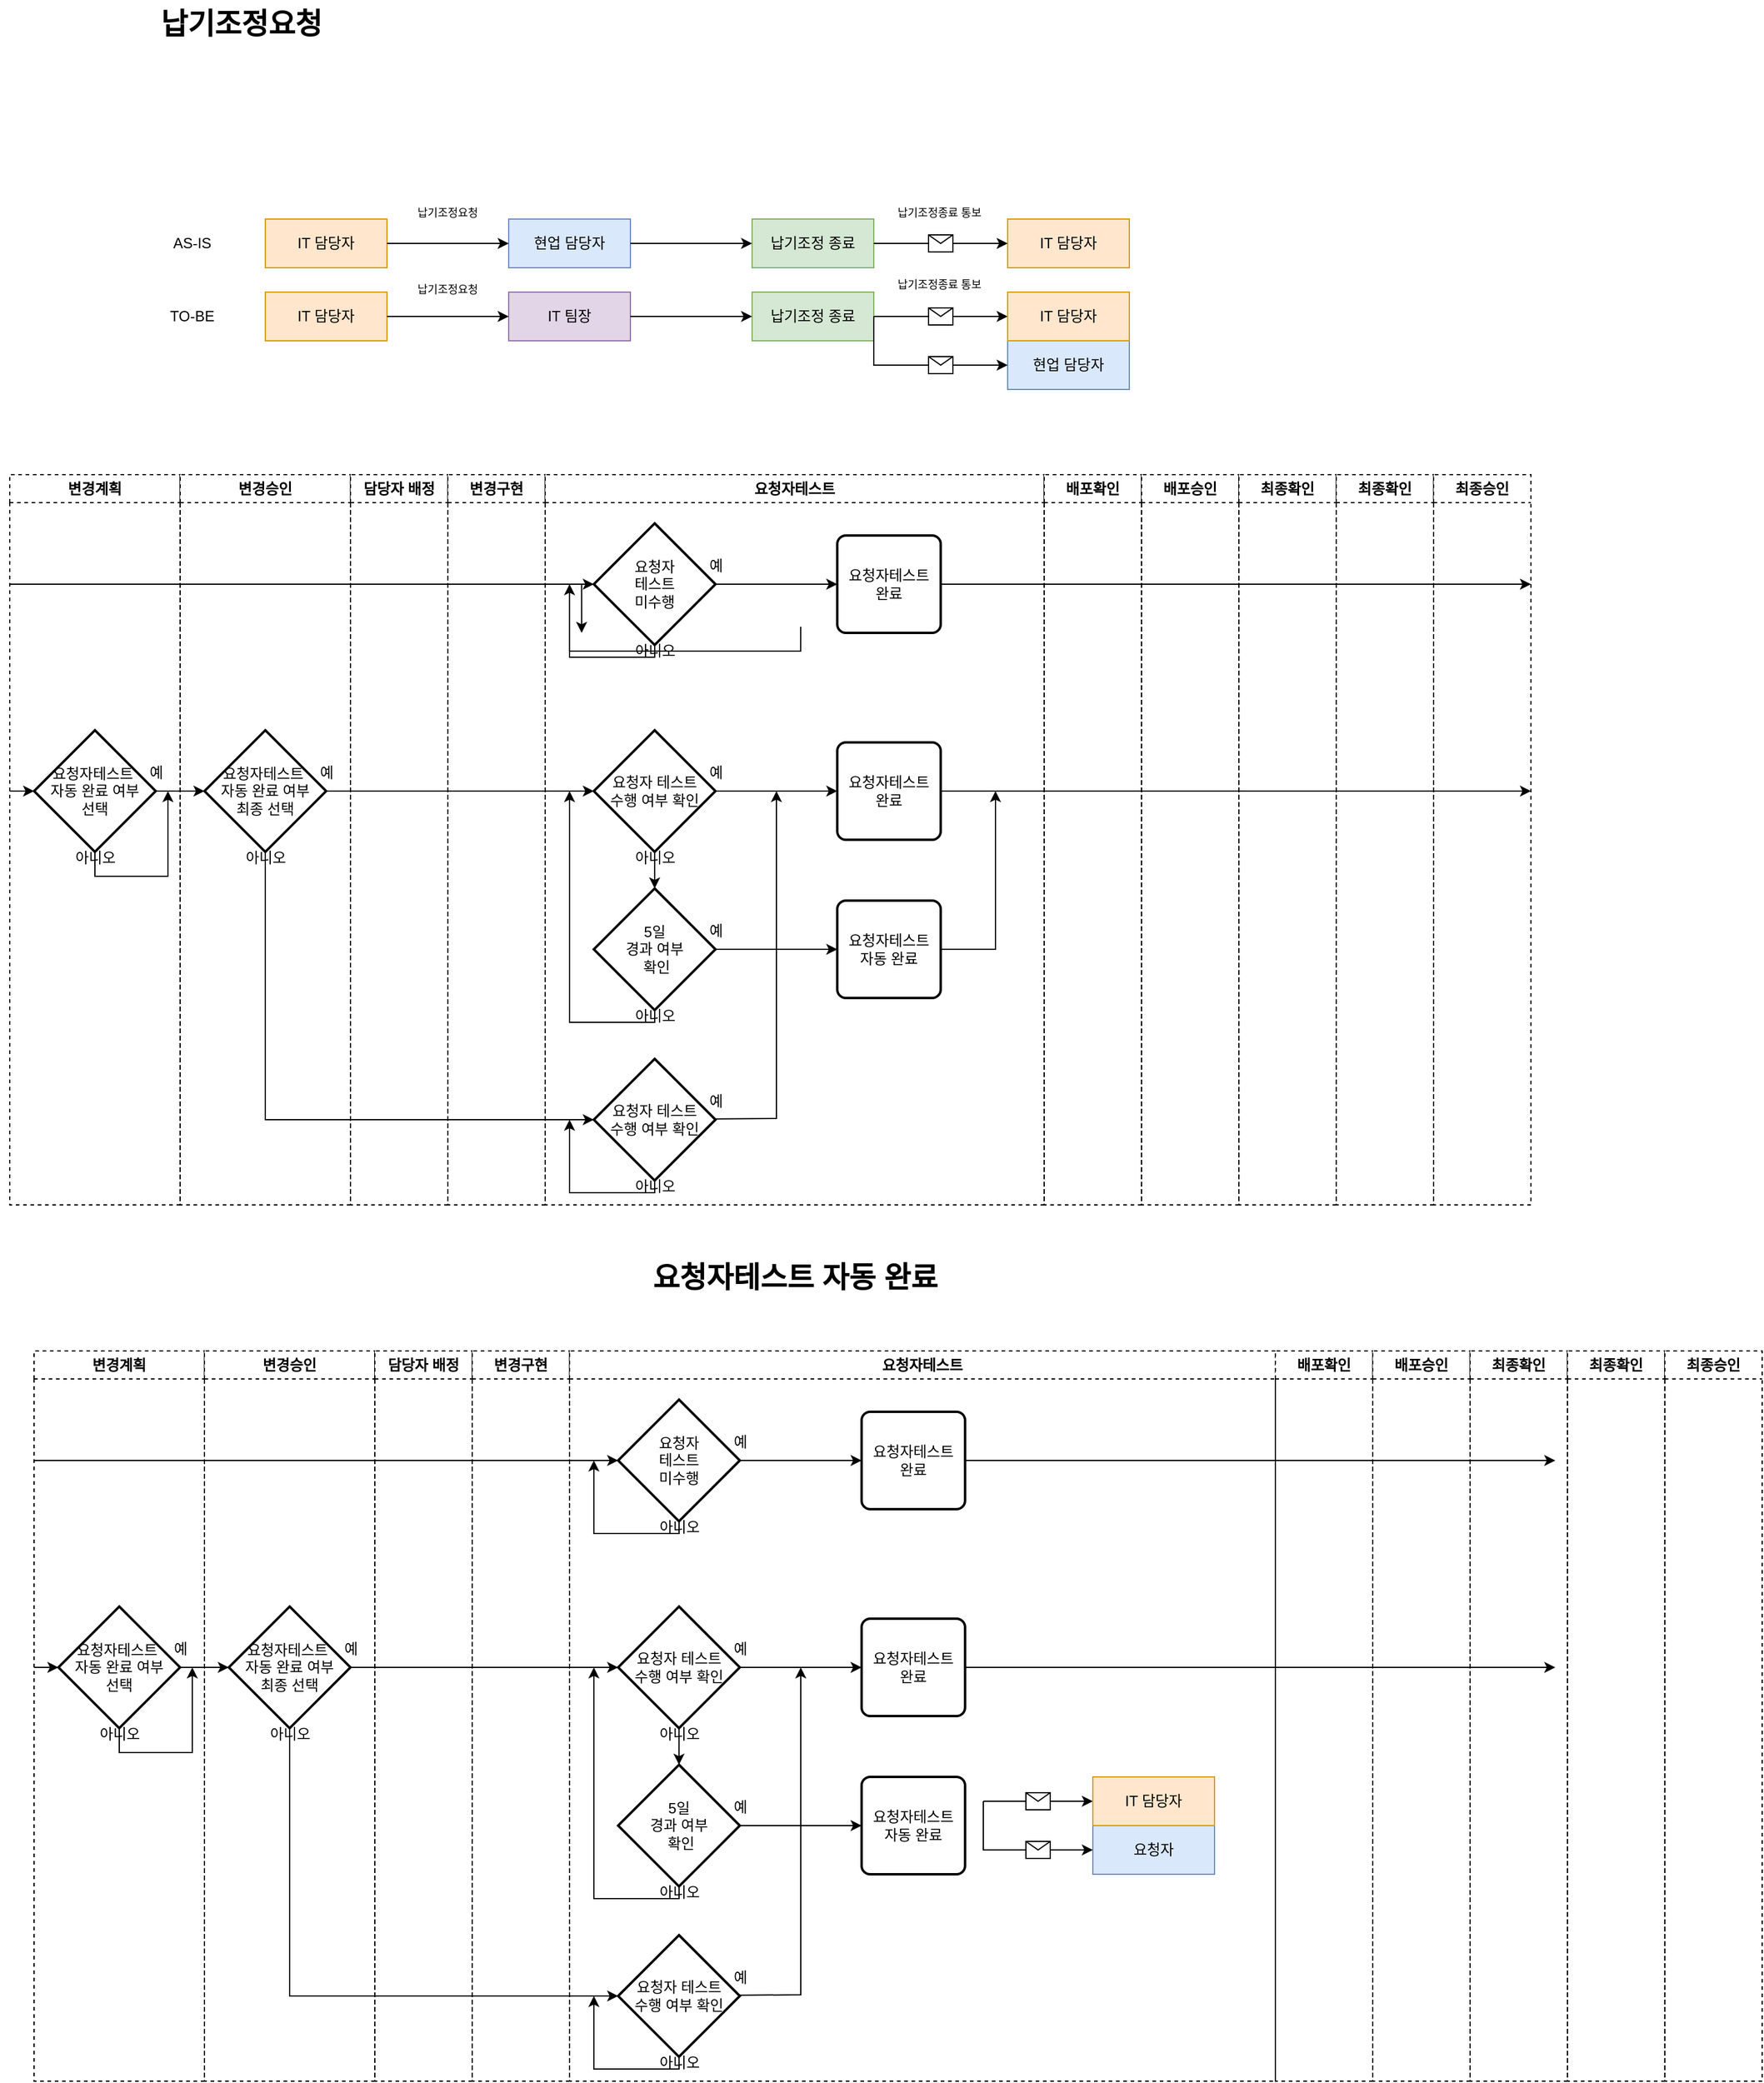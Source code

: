 <mxfile version="21.1.2" type="github">
  <diagram name="페이지-1" id="oeMr1jxLRIUCTHXcaMcz">
    <mxGraphModel dx="1671" dy="882" grid="1" gridSize="10" guides="1" tooltips="1" connect="1" arrows="1" fold="1" page="1" pageScale="1" pageWidth="2000" pageHeight="1000" math="0" shadow="0">
      <root>
        <mxCell id="0" />
        <mxCell id="1" parent="0" />
        <mxCell id="uftjSws4iOTrkfGyIKbN-3" value="IT 담당자" style="whiteSpace=wrap;html=1;fillColor=#ffe6cc;strokeColor=#d79b00;fontColor=#000000;" vertex="1" parent="1">
          <mxGeometry x="240" y="190" width="100" height="40" as="geometry" />
        </mxCell>
        <mxCell id="uftjSws4iOTrkfGyIKbN-6" value="현업 담당자" style="whiteSpace=wrap;html=1;fillColor=#dae8fc;strokeColor=#6c8ebf;fontColor=#000000;" vertex="1" parent="1">
          <mxGeometry x="440" y="190" width="100" height="40" as="geometry" />
        </mxCell>
        <mxCell id="uftjSws4iOTrkfGyIKbN-7" value="" style="html=1;rounded=1;curved=0;sourcePerimeterSpacing=0;targetPerimeterSpacing=0;startSize=6;endSize=6;noEdgeStyle=1;orthogonal=1;entryX=0;entryY=0.5;entryDx=0;entryDy=0;" edge="1" parent="1" source="uftjSws4iOTrkfGyIKbN-3" target="uftjSws4iOTrkfGyIKbN-6">
          <mxGeometry relative="1" as="geometry">
            <Array as="points" />
          </mxGeometry>
        </mxCell>
        <mxCell id="uftjSws4iOTrkfGyIKbN-16" value="IT 담당자" style="whiteSpace=wrap;html=1;fillColor=#ffe6cc;strokeColor=#d79b00;fontColor=#000000;" vertex="1" parent="1">
          <mxGeometry x="240" y="250" width="100" height="40" as="geometry" />
        </mxCell>
        <mxCell id="uftjSws4iOTrkfGyIKbN-17" value="IT 팀장" style="whiteSpace=wrap;html=1;fillColor=#e1d5e7;strokeColor=#9673a6;fontColor=#000000;" vertex="1" parent="1">
          <mxGeometry x="440" y="250" width="100" height="40" as="geometry" />
        </mxCell>
        <mxCell id="uftjSws4iOTrkfGyIKbN-18" value="" style="html=1;rounded=1;curved=0;sourcePerimeterSpacing=0;targetPerimeterSpacing=0;startSize=6;endSize=6;noEdgeStyle=1;orthogonal=1;entryX=0;entryY=0.5;entryDx=0;entryDy=0;" edge="1" source="uftjSws4iOTrkfGyIKbN-16" target="uftjSws4iOTrkfGyIKbN-17" parent="1">
          <mxGeometry relative="1" as="geometry">
            <Array as="points" />
          </mxGeometry>
        </mxCell>
        <mxCell id="uftjSws4iOTrkfGyIKbN-19" value="납기조정 종료" style="whiteSpace=wrap;html=1;fillColor=#d5e8d4;strokeColor=#82b366;fontColor=#000000;" vertex="1" parent="1">
          <mxGeometry x="640" y="250" width="100" height="40" as="geometry" />
        </mxCell>
        <mxCell id="uftjSws4iOTrkfGyIKbN-20" value="" style="html=1;rounded=1;curved=0;sourcePerimeterSpacing=0;targetPerimeterSpacing=0;startSize=6;endSize=6;noEdgeStyle=1;orthogonal=1;entryX=0;entryY=0.5;entryDx=0;entryDy=0;" edge="1" target="uftjSws4iOTrkfGyIKbN-19" parent="1">
          <mxGeometry relative="1" as="geometry">
            <mxPoint x="540" y="270" as="sourcePoint" />
            <Array as="points" />
          </mxGeometry>
        </mxCell>
        <mxCell id="uftjSws4iOTrkfGyIKbN-23" value="납기조정 종료" style="whiteSpace=wrap;html=1;fillColor=#d5e8d4;strokeColor=#82b366;fontColor=#000000;" vertex="1" parent="1">
          <mxGeometry x="640" y="190" width="100" height="40" as="geometry" />
        </mxCell>
        <mxCell id="uftjSws4iOTrkfGyIKbN-25" value="납기조정요청" style="text;html=1;strokeColor=none;fillColor=none;align=center;verticalAlign=middle;whiteSpace=wrap;rounded=0;fontSize=9;fontColor=#000000;" vertex="1" parent="1">
          <mxGeometry x="340" y="170" width="100" height="30" as="geometry" />
        </mxCell>
        <mxCell id="uftjSws4iOTrkfGyIKbN-27" value="" style="html=1;rounded=1;curved=0;sourcePerimeterSpacing=0;targetPerimeterSpacing=0;startSize=6;endSize=6;noEdgeStyle=1;orthogonal=1;entryX=0;entryY=0.5;entryDx=0;entryDy=0;" edge="1" parent="1">
          <mxGeometry relative="1" as="geometry">
            <mxPoint x="540" y="210" as="sourcePoint" />
            <mxPoint x="640" y="210" as="targetPoint" />
            <Array as="points" />
          </mxGeometry>
        </mxCell>
        <mxCell id="uftjSws4iOTrkfGyIKbN-28" value="납기조정요청" style="text;html=1;strokeColor=none;fillColor=none;align=center;verticalAlign=middle;whiteSpace=wrap;rounded=0;fontSize=9;fontColor=#000000;" vertex="1" parent="1">
          <mxGeometry x="340" y="233" width="100" height="30" as="geometry" />
        </mxCell>
        <mxCell id="uftjSws4iOTrkfGyIKbN-21" value="현업 담당자" style="whiteSpace=wrap;html=1;fillColor=#dae8fc;strokeColor=#6c8ebf;fontColor=#000000;" vertex="1" parent="1">
          <mxGeometry x="850" y="290" width="100" height="40" as="geometry" />
        </mxCell>
        <mxCell id="uftjSws4iOTrkfGyIKbN-30" value="납기조정요청" style="text;strokeColor=none;fillColor=none;html=1;fontSize=24;fontStyle=1;verticalAlign=middle;align=center;" vertex="1" parent="1">
          <mxGeometry x="170" y="10" width="100" height="40" as="geometry" />
        </mxCell>
        <mxCell id="uftjSws4iOTrkfGyIKbN-66" value="AS-IS" style="text;html=1;strokeColor=none;fillColor=none;align=center;verticalAlign=middle;whiteSpace=wrap;rounded=0;" vertex="1" parent="1">
          <mxGeometry x="150" y="195" width="60" height="30" as="geometry" />
        </mxCell>
        <mxCell id="uftjSws4iOTrkfGyIKbN-67" value="TO-BE" style="text;html=1;strokeColor=none;fillColor=none;align=center;verticalAlign=middle;whiteSpace=wrap;rounded=0;" vertex="1" parent="1">
          <mxGeometry x="150" y="255" width="60" height="30" as="geometry" />
        </mxCell>
        <mxCell id="uftjSws4iOTrkfGyIKbN-69" value="" style="endArrow=classic;html=1;rounded=0;entryX=0;entryY=0.5;entryDx=0;entryDy=0;exitX=1;exitY=0.5;exitDx=0;exitDy=0;" edge="1" parent="1" source="uftjSws4iOTrkfGyIKbN-19" target="uftjSws4iOTrkfGyIKbN-77">
          <mxGeometry relative="1" as="geometry">
            <mxPoint x="690" y="290" as="sourcePoint" />
            <mxPoint x="720" y="370" as="targetPoint" />
          </mxGeometry>
        </mxCell>
        <mxCell id="uftjSws4iOTrkfGyIKbN-70" value="" style="shape=message;html=1;outlineConnect=0;" vertex="1" parent="uftjSws4iOTrkfGyIKbN-69">
          <mxGeometry width="20" height="14" relative="1" as="geometry">
            <mxPoint x="-10" y="-7" as="offset" />
          </mxGeometry>
        </mxCell>
        <mxCell id="uftjSws4iOTrkfGyIKbN-29" value="납기조정종료 통보" style="text;html=1;strokeColor=none;fillColor=none;align=center;verticalAlign=middle;whiteSpace=wrap;rounded=0;fontSize=9;fontColor=#000000;" vertex="1" parent="1">
          <mxGeometry x="744" y="229" width="100" height="30" as="geometry" />
        </mxCell>
        <mxCell id="uftjSws4iOTrkfGyIKbN-77" value="IT 담당자" style="whiteSpace=wrap;html=1;fillColor=#ffe6cc;strokeColor=#d79b00;fontColor=#000000;" vertex="1" parent="1">
          <mxGeometry x="850" y="250" width="100" height="40" as="geometry" />
        </mxCell>
        <mxCell id="uftjSws4iOTrkfGyIKbN-79" value="" style="endArrow=classic;html=1;rounded=0;entryX=0;entryY=0.5;entryDx=0;entryDy=0;" edge="1" parent="1" target="uftjSws4iOTrkfGyIKbN-21">
          <mxGeometry relative="1" as="geometry">
            <mxPoint x="740" y="270" as="sourcePoint" />
            <mxPoint x="680" y="370" as="targetPoint" />
            <Array as="points">
              <mxPoint x="740" y="310" />
            </Array>
          </mxGeometry>
        </mxCell>
        <mxCell id="uftjSws4iOTrkfGyIKbN-80" value="" style="shape=message;html=1;outlineConnect=0;" vertex="1" parent="uftjSws4iOTrkfGyIKbN-79">
          <mxGeometry width="20" height="14" relative="1" as="geometry">
            <mxPoint x="10" y="-7" as="offset" />
          </mxGeometry>
        </mxCell>
        <mxCell id="uftjSws4iOTrkfGyIKbN-83" value="IT 담당자" style="whiteSpace=wrap;html=1;fillColor=#ffe6cc;strokeColor=#d79b00;fontColor=#000000;" vertex="1" parent="1">
          <mxGeometry x="850" y="190" width="100" height="40" as="geometry" />
        </mxCell>
        <mxCell id="uftjSws4iOTrkfGyIKbN-85" value="" style="endArrow=classic;html=1;rounded=0;entryX=0;entryY=0.5;entryDx=0;entryDy=0;exitX=1;exitY=0.5;exitDx=0;exitDy=0;" edge="1" parent="1" source="uftjSws4iOTrkfGyIKbN-23" target="uftjSws4iOTrkfGyIKbN-83">
          <mxGeometry relative="1" as="geometry">
            <mxPoint x="440" y="150" as="sourcePoint" />
            <mxPoint x="540" y="150" as="targetPoint" />
          </mxGeometry>
        </mxCell>
        <mxCell id="uftjSws4iOTrkfGyIKbN-86" value="" style="shape=message;html=1;outlineConnect=0;" vertex="1" parent="uftjSws4iOTrkfGyIKbN-85">
          <mxGeometry width="20" height="14" relative="1" as="geometry">
            <mxPoint x="-10" y="-7" as="offset" />
          </mxGeometry>
        </mxCell>
        <mxCell id="uftjSws4iOTrkfGyIKbN-87" value="납기조정종료 통보" style="text;html=1;strokeColor=none;fillColor=none;align=center;verticalAlign=middle;whiteSpace=wrap;rounded=0;fontSize=9;fontColor=#000000;" vertex="1" parent="1">
          <mxGeometry x="744" y="170" width="100" height="30" as="geometry" />
        </mxCell>
        <mxCell id="uftjSws4iOTrkfGyIKbN-90" value="변경계획" style="swimlane;whiteSpace=wrap;html=1;dashed=1;" vertex="1" parent="1">
          <mxGeometry x="30" y="400" width="140" height="600" as="geometry" />
        </mxCell>
        <mxCell id="uftjSws4iOTrkfGyIKbN-51" value="요청자테스트&amp;nbsp;&lt;br&gt;자동 완료 여부 &lt;br&gt;선택" style="strokeWidth=2;html=1;shape=mxgraph.flowchart.decision;whiteSpace=wrap;" vertex="1" parent="uftjSws4iOTrkfGyIKbN-90">
          <mxGeometry x="20" y="210" width="100" height="100" as="geometry" />
        </mxCell>
        <mxCell id="uftjSws4iOTrkfGyIKbN-105" value="예" style="text;html=1;align=center;verticalAlign=middle;resizable=0;points=[];autosize=1;strokeColor=none;fillColor=none;" vertex="1" parent="uftjSws4iOTrkfGyIKbN-90">
          <mxGeometry x="100" y="230" width="40" height="30" as="geometry" />
        </mxCell>
        <mxCell id="uftjSws4iOTrkfGyIKbN-103" value="아니오" style="text;html=1;align=center;verticalAlign=middle;resizable=0;points=[];autosize=1;strokeColor=none;fillColor=none;" vertex="1" parent="uftjSws4iOTrkfGyIKbN-90">
          <mxGeometry x="40" y="300" width="60" height="30" as="geometry" />
        </mxCell>
        <mxCell id="uftjSws4iOTrkfGyIKbN-222" value="" style="edgeStyle=orthogonalEdgeStyle;rounded=0;orthogonalLoop=1;jettySize=auto;html=1;entryX=0;entryY=0.5;entryDx=0;entryDy=0;entryPerimeter=0;exitX=0.5;exitY=1;exitDx=0;exitDy=0;exitPerimeter=0;" edge="1" parent="uftjSws4iOTrkfGyIKbN-90" target="uftjSws4iOTrkfGyIKbN-220">
          <mxGeometry relative="1" as="geometry">
            <mxPoint x="649.94" y="125" as="sourcePoint" />
            <mxPoint x="469.94" y="130" as="targetPoint" />
            <Array as="points">
              <mxPoint x="649.94" y="145" />
              <mxPoint x="459.94" y="145" />
              <mxPoint x="459.94" y="90" />
            </Array>
          </mxGeometry>
        </mxCell>
        <mxCell id="uftjSws4iOTrkfGyIKbN-91" value="변경승인" style="swimlane;whiteSpace=wrap;html=1;dashed=1;startSize=23;" vertex="1" parent="1">
          <mxGeometry x="170" y="400" width="140" height="600" as="geometry" />
        </mxCell>
        <mxCell id="uftjSws4iOTrkfGyIKbN-106" value="요청자테스트&amp;nbsp;&lt;br&gt;자동 완료 여부 &lt;br&gt;최종 선택" style="strokeWidth=2;html=1;shape=mxgraph.flowchart.decision;whiteSpace=wrap;" vertex="1" parent="uftjSws4iOTrkfGyIKbN-91">
          <mxGeometry x="20" y="210" width="100" height="100" as="geometry" />
        </mxCell>
        <mxCell id="uftjSws4iOTrkfGyIKbN-110" value="아니오" style="text;html=1;align=center;verticalAlign=middle;resizable=0;points=[];autosize=1;strokeColor=none;fillColor=none;" vertex="1" parent="uftjSws4iOTrkfGyIKbN-91">
          <mxGeometry x="40" y="300" width="60" height="30" as="geometry" />
        </mxCell>
        <mxCell id="uftjSws4iOTrkfGyIKbN-109" value="예" style="text;html=1;align=center;verticalAlign=middle;resizable=0;points=[];autosize=1;strokeColor=none;fillColor=none;" vertex="1" parent="uftjSws4iOTrkfGyIKbN-91">
          <mxGeometry x="100" y="230" width="40" height="30" as="geometry" />
        </mxCell>
        <mxCell id="uftjSws4iOTrkfGyIKbN-92" value="담당자 배정" style="swimlane;whiteSpace=wrap;html=1;dashed=1;" vertex="1" parent="1">
          <mxGeometry x="310" y="400" width="80" height="600" as="geometry" />
        </mxCell>
        <mxCell id="uftjSws4iOTrkfGyIKbN-93" value="변경구현" style="swimlane;whiteSpace=wrap;html=1;dashed=1;" vertex="1" parent="1">
          <mxGeometry x="390" y="400" width="80" height="600" as="geometry" />
        </mxCell>
        <mxCell id="uftjSws4iOTrkfGyIKbN-94" value="요청자테스트" style="swimlane;whiteSpace=wrap;html=1;dashed=1;startSize=23;" vertex="1" parent="1">
          <mxGeometry x="470" y="400" width="410" height="600" as="geometry" />
        </mxCell>
        <mxCell id="uftjSws4iOTrkfGyIKbN-115" value="5일 &lt;br&gt;경과 여부&lt;br&gt;&amp;nbsp;확인" style="strokeWidth=2;html=1;shape=mxgraph.flowchart.decision;whiteSpace=wrap;" vertex="1" parent="uftjSws4iOTrkfGyIKbN-94">
          <mxGeometry x="39.94" y="340" width="100" height="100" as="geometry" />
        </mxCell>
        <mxCell id="uftjSws4iOTrkfGyIKbN-114" value="요청자테스트&lt;br&gt;자동 완료" style="rounded=1;whiteSpace=wrap;html=1;absoluteArcSize=1;arcSize=14;strokeWidth=2;" vertex="1" parent="uftjSws4iOTrkfGyIKbN-94">
          <mxGeometry x="240" y="350" width="85" height="80" as="geometry" />
        </mxCell>
        <mxCell id="uftjSws4iOTrkfGyIKbN-120" value="요청자테스트&lt;br&gt;완료" style="rounded=1;whiteSpace=wrap;html=1;absoluteArcSize=1;arcSize=14;strokeWidth=2;" vertex="1" parent="uftjSws4iOTrkfGyIKbN-94">
          <mxGeometry x="240" y="220" width="85" height="80" as="geometry" />
        </mxCell>
        <mxCell id="uftjSws4iOTrkfGyIKbN-130" value="요청자 테스트&lt;br&gt;수행 여부 확인" style="strokeWidth=2;html=1;shape=mxgraph.flowchart.decision;whiteSpace=wrap;" vertex="1" parent="uftjSws4iOTrkfGyIKbN-94">
          <mxGeometry x="39.94" y="210" width="100" height="100" as="geometry" />
        </mxCell>
        <mxCell id="uftjSws4iOTrkfGyIKbN-132" value="" style="endArrow=classic;html=1;rounded=0;exitX=0.5;exitY=1;exitDx=0;exitDy=0;exitPerimeter=0;entryX=0.5;entryY=0;entryDx=0;entryDy=0;entryPerimeter=0;" edge="1" parent="uftjSws4iOTrkfGyIKbN-94" source="uftjSws4iOTrkfGyIKbN-130" target="uftjSws4iOTrkfGyIKbN-115">
          <mxGeometry width="50" height="50" relative="1" as="geometry">
            <mxPoint x="89.94" y="440" as="sourcePoint" />
            <mxPoint x="90" y="330" as="targetPoint" />
          </mxGeometry>
        </mxCell>
        <mxCell id="uftjSws4iOTrkfGyIKbN-131" value="" style="endArrow=classic;html=1;rounded=0;entryX=0;entryY=0.5;entryDx=0;entryDy=0;exitX=1;exitY=0.5;exitDx=0;exitDy=0;exitPerimeter=0;" edge="1" parent="uftjSws4iOTrkfGyIKbN-94" source="uftjSws4iOTrkfGyIKbN-115" target="uftjSws4iOTrkfGyIKbN-114">
          <mxGeometry width="50" height="50" relative="1" as="geometry">
            <mxPoint x="259.94" y="260" as="sourcePoint" />
            <mxPoint x="189.94" y="268" as="targetPoint" />
          </mxGeometry>
        </mxCell>
        <mxCell id="uftjSws4iOTrkfGyIKbN-135" value="" style="endArrow=classic;html=1;rounded=0;entryX=0;entryY=0.5;entryDx=0;entryDy=0;" edge="1" parent="uftjSws4iOTrkfGyIKbN-94" target="uftjSws4iOTrkfGyIKbN-120">
          <mxGeometry width="50" height="50" relative="1" as="geometry">
            <mxPoint x="140" y="260" as="sourcePoint" />
            <mxPoint x="169.94" y="259" as="targetPoint" />
          </mxGeometry>
        </mxCell>
        <mxCell id="uftjSws4iOTrkfGyIKbN-144" value="" style="endArrow=classic;html=1;rounded=0;exitX=1;exitY=0.5;exitDx=0;exitDy=0;" edge="1" parent="uftjSws4iOTrkfGyIKbN-94" source="uftjSws4iOTrkfGyIKbN-114">
          <mxGeometry width="50" height="50" relative="1" as="geometry">
            <mxPoint x="309.94" y="330" as="sourcePoint" />
            <mxPoint x="370" y="260" as="targetPoint" />
            <Array as="points">
              <mxPoint x="370" y="390" />
            </Array>
          </mxGeometry>
        </mxCell>
        <mxCell id="uftjSws4iOTrkfGyIKbN-231" value="요청자테스트&lt;br&gt;완료" style="rounded=1;whiteSpace=wrap;html=1;absoluteArcSize=1;arcSize=14;strokeWidth=2;" vertex="1" parent="uftjSws4iOTrkfGyIKbN-94">
          <mxGeometry x="240" y="50" width="85" height="80" as="geometry" />
        </mxCell>
        <mxCell id="uftjSws4iOTrkfGyIKbN-232" value="요청자&lt;br&gt;테스트&lt;br&gt;미수행" style="strokeWidth=2;html=1;shape=mxgraph.flowchart.decision;whiteSpace=wrap;" vertex="1" parent="uftjSws4iOTrkfGyIKbN-94">
          <mxGeometry x="39.94" y="40" width="100" height="100" as="geometry" />
        </mxCell>
        <mxCell id="uftjSws4iOTrkfGyIKbN-233" value="" style="endArrow=classic;html=1;rounded=0;exitX=1;exitY=0.5;exitDx=0;exitDy=0;exitPerimeter=0;" edge="1" source="uftjSws4iOTrkfGyIKbN-232" target="uftjSws4iOTrkfGyIKbN-231" parent="uftjSws4iOTrkfGyIKbN-94">
          <mxGeometry width="50" height="50" relative="1" as="geometry">
            <mxPoint x="129.94" y="100" as="sourcePoint" />
            <mxPoint x="179.94" y="100" as="targetPoint" />
          </mxGeometry>
        </mxCell>
        <mxCell id="uftjSws4iOTrkfGyIKbN-236" value="" style="endArrow=classic;html=1;rounded=0;entryX=0;entryY=0.5;entryDx=0;entryDy=0;entryPerimeter=0;" edge="1" parent="uftjSws4iOTrkfGyIKbN-94" target="uftjSws4iOTrkfGyIKbN-51">
          <mxGeometry width="50" height="50" relative="1" as="geometry">
            <mxPoint x="-440" y="260" as="sourcePoint" />
            <mxPoint x="800" y="90" as="targetPoint" />
          </mxGeometry>
        </mxCell>
        <mxCell id="uftjSws4iOTrkfGyIKbN-243" value="요청자 테스트&lt;br&gt;수행 여부 확인" style="strokeWidth=2;html=1;shape=mxgraph.flowchart.decision;whiteSpace=wrap;" vertex="1" parent="uftjSws4iOTrkfGyIKbN-94">
          <mxGeometry x="39.94" y="480" width="100" height="100" as="geometry" />
        </mxCell>
        <mxCell id="uftjSws4iOTrkfGyIKbN-244" value="" style="endArrow=classic;html=1;rounded=0;" edge="1" parent="uftjSws4iOTrkfGyIKbN-94">
          <mxGeometry width="50" height="50" relative="1" as="geometry">
            <mxPoint x="140" y="529.41" as="sourcePoint" />
            <mxPoint x="190" y="260" as="targetPoint" />
            <Array as="points">
              <mxPoint x="190" y="529" />
            </Array>
          </mxGeometry>
        </mxCell>
        <mxCell id="uftjSws4iOTrkfGyIKbN-245" value="예" style="text;html=1;align=center;verticalAlign=middle;resizable=0;points=[];autosize=1;strokeColor=none;fillColor=none;" vertex="1" parent="uftjSws4iOTrkfGyIKbN-94">
          <mxGeometry x="119.94" y="230" width="40" height="30" as="geometry" />
        </mxCell>
        <mxCell id="uftjSws4iOTrkfGyIKbN-246" value="아니오" style="text;html=1;align=center;verticalAlign=middle;resizable=0;points=[];autosize=1;strokeColor=none;fillColor=none;" vertex="1" parent="uftjSws4iOTrkfGyIKbN-94">
          <mxGeometry x="59.94" y="300" width="60" height="30" as="geometry" />
        </mxCell>
        <mxCell id="uftjSws4iOTrkfGyIKbN-247" value="예" style="text;html=1;align=center;verticalAlign=middle;resizable=0;points=[];autosize=1;strokeColor=none;fillColor=none;" vertex="1" parent="uftjSws4iOTrkfGyIKbN-94">
          <mxGeometry x="119.94" y="360" width="40" height="30" as="geometry" />
        </mxCell>
        <mxCell id="uftjSws4iOTrkfGyIKbN-248" value="아니오" style="text;html=1;align=center;verticalAlign=middle;resizable=0;points=[];autosize=1;strokeColor=none;fillColor=none;" vertex="1" parent="uftjSws4iOTrkfGyIKbN-94">
          <mxGeometry x="59.94" y="430" width="60" height="30" as="geometry" />
        </mxCell>
        <mxCell id="uftjSws4iOTrkfGyIKbN-249" value="" style="endArrow=classic;html=1;rounded=0;" edge="1" parent="uftjSws4iOTrkfGyIKbN-94">
          <mxGeometry width="50" height="50" relative="1" as="geometry">
            <mxPoint x="90" y="440" as="sourcePoint" />
            <mxPoint x="20" y="260" as="targetPoint" />
            <Array as="points">
              <mxPoint x="90" y="450" />
              <mxPoint x="20" y="450" />
            </Array>
          </mxGeometry>
        </mxCell>
        <mxCell id="uftjSws4iOTrkfGyIKbN-252" value="예" style="text;html=1;align=center;verticalAlign=middle;resizable=0;points=[];autosize=1;strokeColor=none;fillColor=none;" vertex="1" parent="uftjSws4iOTrkfGyIKbN-94">
          <mxGeometry x="119.94" y="500" width="40" height="30" as="geometry" />
        </mxCell>
        <mxCell id="uftjSws4iOTrkfGyIKbN-253" value="아니오" style="text;html=1;align=center;verticalAlign=middle;resizable=0;points=[];autosize=1;strokeColor=none;fillColor=none;" vertex="1" parent="uftjSws4iOTrkfGyIKbN-94">
          <mxGeometry x="59.94" y="570" width="60" height="30" as="geometry" />
        </mxCell>
        <mxCell id="uftjSws4iOTrkfGyIKbN-257" value="아니오" style="text;html=1;align=center;verticalAlign=middle;resizable=0;points=[];autosize=1;strokeColor=none;fillColor=none;" vertex="1" parent="uftjSws4iOTrkfGyIKbN-94">
          <mxGeometry x="59.94" y="130" width="60" height="30" as="geometry" />
        </mxCell>
        <mxCell id="uftjSws4iOTrkfGyIKbN-258" value="" style="endArrow=classic;html=1;rounded=0;exitX=0.5;exitY=1;exitDx=0;exitDy=0;exitPerimeter=0;" edge="1" parent="uftjSws4iOTrkfGyIKbN-94">
          <mxGeometry width="50" height="50" relative="1" as="geometry">
            <mxPoint x="90" y="140" as="sourcePoint" />
            <mxPoint x="20" y="90" as="targetPoint" />
            <Array as="points">
              <mxPoint x="90" y="150" />
              <mxPoint x="20" y="150" />
            </Array>
          </mxGeometry>
        </mxCell>
        <mxCell id="uftjSws4iOTrkfGyIKbN-259" value="예" style="text;html=1;align=center;verticalAlign=middle;resizable=0;points=[];autosize=1;strokeColor=none;fillColor=none;" vertex="1" parent="uftjSws4iOTrkfGyIKbN-94">
          <mxGeometry x="119.94" y="60" width="40" height="30" as="geometry" />
        </mxCell>
        <mxCell id="uftjSws4iOTrkfGyIKbN-263" value="" style="endArrow=classic;html=1;rounded=0;exitX=1;exitY=0.5;exitDx=0;exitDy=0;" edge="1" parent="uftjSws4iOTrkfGyIKbN-94" source="uftjSws4iOTrkfGyIKbN-231">
          <mxGeometry width="50" height="50" relative="1" as="geometry">
            <mxPoint x="140" y="170" as="sourcePoint" />
            <mxPoint x="810" y="90" as="targetPoint" />
            <Array as="points" />
          </mxGeometry>
        </mxCell>
        <mxCell id="uftjSws4iOTrkfGyIKbN-95" value="배포확인" style="swimlane;whiteSpace=wrap;html=1;dashed=1;" vertex="1" parent="1">
          <mxGeometry x="880" y="400" width="80" height="600" as="geometry" />
        </mxCell>
        <mxCell id="uftjSws4iOTrkfGyIKbN-96" value="배포승인" style="swimlane;whiteSpace=wrap;html=1;dashed=1;startSize=23;" vertex="1" parent="1">
          <mxGeometry x="960" y="400" width="80" height="600" as="geometry" />
        </mxCell>
        <mxCell id="uftjSws4iOTrkfGyIKbN-97" value="최종확인" style="swimlane;whiteSpace=wrap;html=1;dashed=1;" vertex="1" parent="1">
          <mxGeometry x="1040" y="400" width="80" height="600" as="geometry" />
        </mxCell>
        <mxCell id="uftjSws4iOTrkfGyIKbN-98" value="최종확인" style="swimlane;whiteSpace=wrap;html=1;dashed=1;" vertex="1" parent="1">
          <mxGeometry x="1120" y="400" width="80" height="600" as="geometry" />
        </mxCell>
        <mxCell id="uftjSws4iOTrkfGyIKbN-99" value="최종승인" style="swimlane;whiteSpace=wrap;html=1;dashed=1;" vertex="1" parent="1">
          <mxGeometry x="1200" y="400" width="80" height="600" as="geometry" />
        </mxCell>
        <mxCell id="uftjSws4iOTrkfGyIKbN-100" value="" style="endArrow=classic;html=1;rounded=0;exitX=1;exitY=0.5;exitDx=0;exitDy=0;exitPerimeter=0;entryX=0;entryY=0.5;entryDx=0;entryDy=0;entryPerimeter=0;" edge="1" parent="1" source="uftjSws4iOTrkfGyIKbN-51" target="uftjSws4iOTrkfGyIKbN-106">
          <mxGeometry width="50" height="50" relative="1" as="geometry">
            <mxPoint x="690" y="630" as="sourcePoint" />
            <mxPoint x="190" y="658" as="targetPoint" />
          </mxGeometry>
        </mxCell>
        <mxCell id="uftjSws4iOTrkfGyIKbN-102" value="" style="endArrow=classic;html=1;rounded=0;exitX=0.5;exitY=1;exitDx=0;exitDy=0;exitPerimeter=0;" edge="1" parent="1" source="uftjSws4iOTrkfGyIKbN-51">
          <mxGeometry width="50" height="50" relative="1" as="geometry">
            <mxPoint x="160" y="660" as="sourcePoint" />
            <mxPoint x="160" y="660" as="targetPoint" />
            <Array as="points">
              <mxPoint x="100" y="730" />
              <mxPoint x="160" y="730" />
            </Array>
          </mxGeometry>
        </mxCell>
        <mxCell id="uftjSws4iOTrkfGyIKbN-111" value="" style="endArrow=classic;html=1;rounded=0;exitX=1;exitY=0.5;exitDx=0;exitDy=0;exitPerimeter=0;entryX=0;entryY=0.5;entryDx=0;entryDy=0;entryPerimeter=0;" edge="1" parent="1" source="uftjSws4iOTrkfGyIKbN-106" target="uftjSws4iOTrkfGyIKbN-130">
          <mxGeometry width="50" height="50" relative="1" as="geometry">
            <mxPoint x="390" y="660" as="sourcePoint" />
            <mxPoint x="840" y="658" as="targetPoint" />
          </mxGeometry>
        </mxCell>
        <mxCell id="uftjSws4iOTrkfGyIKbN-112" value="" style="endArrow=classic;html=1;rounded=0;exitX=0.5;exitY=1;exitDx=0;exitDy=0;exitPerimeter=0;entryX=0;entryY=0.5;entryDx=0;entryDy=0;entryPerimeter=0;" edge="1" parent="1" source="uftjSws4iOTrkfGyIKbN-106" target="uftjSws4iOTrkfGyIKbN-243">
          <mxGeometry width="50" height="50" relative="1" as="geometry">
            <mxPoint x="340" y="710" as="sourcePoint" />
            <mxPoint x="490" y="930" as="targetPoint" />
            <Array as="points">
              <mxPoint x="240" y="930" />
              <mxPoint x="360" y="930" />
            </Array>
          </mxGeometry>
        </mxCell>
        <mxCell id="uftjSws4iOTrkfGyIKbN-143" value="" style="endArrow=classic;html=1;rounded=0;exitX=1;exitY=0.5;exitDx=0;exitDy=0;" edge="1" parent="1" source="uftjSws4iOTrkfGyIKbN-120">
          <mxGeometry width="50" height="50" relative="1" as="geometry">
            <mxPoint x="600" y="669" as="sourcePoint" />
            <mxPoint x="1280" y="660" as="targetPoint" />
            <Array as="points" />
          </mxGeometry>
        </mxCell>
        <mxCell id="uftjSws4iOTrkfGyIKbN-237" value="" style="endArrow=classic;html=1;rounded=0;entryX=0;entryY=0.5;entryDx=0;entryDy=0;entryPerimeter=0;" edge="1" parent="1" target="uftjSws4iOTrkfGyIKbN-232">
          <mxGeometry width="50" height="50" relative="1" as="geometry">
            <mxPoint x="30" y="490" as="sourcePoint" />
            <mxPoint x="1290" y="498" as="targetPoint" />
          </mxGeometry>
        </mxCell>
        <mxCell id="uftjSws4iOTrkfGyIKbN-238" value="" style="endArrow=classic;html=1;rounded=0;exitX=0.5;exitY=1;exitDx=0;exitDy=0;exitPerimeter=0;" edge="1" parent="1" source="uftjSws4iOTrkfGyIKbN-243">
          <mxGeometry width="50" height="50" relative="1" as="geometry">
            <mxPoint x="560" y="990" as="sourcePoint" />
            <mxPoint x="490" y="930" as="targetPoint" />
            <Array as="points">
              <mxPoint x="560" y="990" />
              <mxPoint x="490" y="990" />
            </Array>
          </mxGeometry>
        </mxCell>
        <mxCell id="uftjSws4iOTrkfGyIKbN-264" value="변경계획" style="swimlane;whiteSpace=wrap;html=1;dashed=1;" vertex="1" parent="1">
          <mxGeometry x="50" y="1120" width="140" height="600" as="geometry" />
        </mxCell>
        <mxCell id="uftjSws4iOTrkfGyIKbN-265" value="요청자테스트&amp;nbsp;&lt;br&gt;자동 완료 여부 &lt;br&gt;선택" style="strokeWidth=2;html=1;shape=mxgraph.flowchart.decision;whiteSpace=wrap;" vertex="1" parent="uftjSws4iOTrkfGyIKbN-264">
          <mxGeometry x="20" y="210" width="100" height="100" as="geometry" />
        </mxCell>
        <mxCell id="uftjSws4iOTrkfGyIKbN-266" value="예" style="text;html=1;align=center;verticalAlign=middle;resizable=0;points=[];autosize=1;strokeColor=none;fillColor=none;" vertex="1" parent="uftjSws4iOTrkfGyIKbN-264">
          <mxGeometry x="100" y="230" width="40" height="30" as="geometry" />
        </mxCell>
        <mxCell id="uftjSws4iOTrkfGyIKbN-267" value="아니오" style="text;html=1;align=center;verticalAlign=middle;resizable=0;points=[];autosize=1;strokeColor=none;fillColor=none;" vertex="1" parent="uftjSws4iOTrkfGyIKbN-264">
          <mxGeometry x="40" y="300" width="60" height="30" as="geometry" />
        </mxCell>
        <mxCell id="uftjSws4iOTrkfGyIKbN-269" value="변경승인" style="swimlane;whiteSpace=wrap;html=1;dashed=1;startSize=23;" vertex="1" parent="1">
          <mxGeometry x="190" y="1120" width="140" height="600" as="geometry" />
        </mxCell>
        <mxCell id="uftjSws4iOTrkfGyIKbN-270" value="요청자테스트&amp;nbsp;&lt;br&gt;자동 완료 여부 &lt;br&gt;최종 선택" style="strokeWidth=2;html=1;shape=mxgraph.flowchart.decision;whiteSpace=wrap;" vertex="1" parent="uftjSws4iOTrkfGyIKbN-269">
          <mxGeometry x="20" y="210" width="100" height="100" as="geometry" />
        </mxCell>
        <mxCell id="uftjSws4iOTrkfGyIKbN-271" value="아니오" style="text;html=1;align=center;verticalAlign=middle;resizable=0;points=[];autosize=1;strokeColor=none;fillColor=none;" vertex="1" parent="uftjSws4iOTrkfGyIKbN-269">
          <mxGeometry x="40" y="300" width="60" height="30" as="geometry" />
        </mxCell>
        <mxCell id="uftjSws4iOTrkfGyIKbN-272" value="예" style="text;html=1;align=center;verticalAlign=middle;resizable=0;points=[];autosize=1;strokeColor=none;fillColor=none;" vertex="1" parent="uftjSws4iOTrkfGyIKbN-269">
          <mxGeometry x="100" y="230" width="40" height="30" as="geometry" />
        </mxCell>
        <mxCell id="uftjSws4iOTrkfGyIKbN-273" value="담당자 배정" style="swimlane;whiteSpace=wrap;html=1;dashed=1;" vertex="1" parent="1">
          <mxGeometry x="330" y="1120" width="80" height="600" as="geometry" />
        </mxCell>
        <mxCell id="uftjSws4iOTrkfGyIKbN-274" value="변경구현" style="swimlane;whiteSpace=wrap;html=1;dashed=1;" vertex="1" parent="1">
          <mxGeometry x="410" y="1120" width="80" height="600" as="geometry" />
        </mxCell>
        <mxCell id="uftjSws4iOTrkfGyIKbN-275" value="요청자테스트" style="swimlane;whiteSpace=wrap;html=1;dashed=1;startSize=23;" vertex="1" parent="1">
          <mxGeometry x="490" y="1120" width="580" height="600" as="geometry" />
        </mxCell>
        <mxCell id="uftjSws4iOTrkfGyIKbN-276" value="5일 &lt;br&gt;경과 여부&lt;br&gt;&amp;nbsp;확인" style="strokeWidth=2;html=1;shape=mxgraph.flowchart.decision;whiteSpace=wrap;" vertex="1" parent="uftjSws4iOTrkfGyIKbN-275">
          <mxGeometry x="39.94" y="340" width="100" height="100" as="geometry" />
        </mxCell>
        <mxCell id="uftjSws4iOTrkfGyIKbN-277" value="요청자테스트&lt;br&gt;자동 완료" style="rounded=1;whiteSpace=wrap;html=1;absoluteArcSize=1;arcSize=14;strokeWidth=2;" vertex="1" parent="uftjSws4iOTrkfGyIKbN-275">
          <mxGeometry x="240" y="350" width="85" height="80" as="geometry" />
        </mxCell>
        <mxCell id="uftjSws4iOTrkfGyIKbN-278" value="요청자테스트&lt;br&gt;완료" style="rounded=1;whiteSpace=wrap;html=1;absoluteArcSize=1;arcSize=14;strokeWidth=2;" vertex="1" parent="uftjSws4iOTrkfGyIKbN-275">
          <mxGeometry x="240" y="220" width="85" height="80" as="geometry" />
        </mxCell>
        <mxCell id="uftjSws4iOTrkfGyIKbN-279" value="요청자 테스트&lt;br&gt;수행 여부 확인" style="strokeWidth=2;html=1;shape=mxgraph.flowchart.decision;whiteSpace=wrap;" vertex="1" parent="uftjSws4iOTrkfGyIKbN-275">
          <mxGeometry x="39.94" y="210" width="100" height="100" as="geometry" />
        </mxCell>
        <mxCell id="uftjSws4iOTrkfGyIKbN-280" value="" style="endArrow=classic;html=1;rounded=0;exitX=0.5;exitY=1;exitDx=0;exitDy=0;exitPerimeter=0;entryX=0.5;entryY=0;entryDx=0;entryDy=0;entryPerimeter=0;" edge="1" parent="uftjSws4iOTrkfGyIKbN-275" source="uftjSws4iOTrkfGyIKbN-279" target="uftjSws4iOTrkfGyIKbN-276">
          <mxGeometry width="50" height="50" relative="1" as="geometry">
            <mxPoint x="89.94" y="440" as="sourcePoint" />
            <mxPoint x="90" y="330" as="targetPoint" />
          </mxGeometry>
        </mxCell>
        <mxCell id="uftjSws4iOTrkfGyIKbN-281" value="" style="endArrow=classic;html=1;rounded=0;entryX=0;entryY=0.5;entryDx=0;entryDy=0;exitX=1;exitY=0.5;exitDx=0;exitDy=0;exitPerimeter=0;" edge="1" parent="uftjSws4iOTrkfGyIKbN-275" source="uftjSws4iOTrkfGyIKbN-276" target="uftjSws4iOTrkfGyIKbN-277">
          <mxGeometry width="50" height="50" relative="1" as="geometry">
            <mxPoint x="259.94" y="260" as="sourcePoint" />
            <mxPoint x="189.94" y="268" as="targetPoint" />
          </mxGeometry>
        </mxCell>
        <mxCell id="uftjSws4iOTrkfGyIKbN-282" value="" style="endArrow=classic;html=1;rounded=0;entryX=0;entryY=0.5;entryDx=0;entryDy=0;" edge="1" parent="uftjSws4iOTrkfGyIKbN-275" target="uftjSws4iOTrkfGyIKbN-278">
          <mxGeometry width="50" height="50" relative="1" as="geometry">
            <mxPoint x="140" y="260" as="sourcePoint" />
            <mxPoint x="169.94" y="259" as="targetPoint" />
          </mxGeometry>
        </mxCell>
        <mxCell id="uftjSws4iOTrkfGyIKbN-284" value="요청자테스트&lt;br&gt;완료" style="rounded=1;whiteSpace=wrap;html=1;absoluteArcSize=1;arcSize=14;strokeWidth=2;" vertex="1" parent="uftjSws4iOTrkfGyIKbN-275">
          <mxGeometry x="240" y="50" width="85" height="80" as="geometry" />
        </mxCell>
        <mxCell id="uftjSws4iOTrkfGyIKbN-285" value="요청자&lt;br&gt;테스트&lt;br&gt;미수행" style="strokeWidth=2;html=1;shape=mxgraph.flowchart.decision;whiteSpace=wrap;" vertex="1" parent="uftjSws4iOTrkfGyIKbN-275">
          <mxGeometry x="39.94" y="40" width="100" height="100" as="geometry" />
        </mxCell>
        <mxCell id="uftjSws4iOTrkfGyIKbN-286" value="" style="endArrow=classic;html=1;rounded=0;exitX=1;exitY=0.5;exitDx=0;exitDy=0;exitPerimeter=0;" edge="1" parent="uftjSws4iOTrkfGyIKbN-275" source="uftjSws4iOTrkfGyIKbN-285" target="uftjSws4iOTrkfGyIKbN-284">
          <mxGeometry width="50" height="50" relative="1" as="geometry">
            <mxPoint x="129.94" y="100" as="sourcePoint" />
            <mxPoint x="179.94" y="100" as="targetPoint" />
          </mxGeometry>
        </mxCell>
        <mxCell id="uftjSws4iOTrkfGyIKbN-287" value="" style="endArrow=classic;html=1;rounded=0;entryX=0;entryY=0.5;entryDx=0;entryDy=0;entryPerimeter=0;" edge="1" parent="uftjSws4iOTrkfGyIKbN-275" target="uftjSws4iOTrkfGyIKbN-265">
          <mxGeometry width="50" height="50" relative="1" as="geometry">
            <mxPoint x="-440" y="260" as="sourcePoint" />
            <mxPoint x="800" y="90" as="targetPoint" />
          </mxGeometry>
        </mxCell>
        <mxCell id="uftjSws4iOTrkfGyIKbN-288" value="요청자 테스트&lt;br&gt;수행 여부 확인" style="strokeWidth=2;html=1;shape=mxgraph.flowchart.decision;whiteSpace=wrap;" vertex="1" parent="uftjSws4iOTrkfGyIKbN-275">
          <mxGeometry x="39.94" y="480" width="100" height="100" as="geometry" />
        </mxCell>
        <mxCell id="uftjSws4iOTrkfGyIKbN-289" value="" style="endArrow=classic;html=1;rounded=0;" edge="1" parent="uftjSws4iOTrkfGyIKbN-275">
          <mxGeometry width="50" height="50" relative="1" as="geometry">
            <mxPoint x="140" y="529.41" as="sourcePoint" />
            <mxPoint x="190" y="260" as="targetPoint" />
            <Array as="points">
              <mxPoint x="190" y="529" />
            </Array>
          </mxGeometry>
        </mxCell>
        <mxCell id="uftjSws4iOTrkfGyIKbN-290" value="예" style="text;html=1;align=center;verticalAlign=middle;resizable=0;points=[];autosize=1;strokeColor=none;fillColor=none;" vertex="1" parent="uftjSws4iOTrkfGyIKbN-275">
          <mxGeometry x="119.94" y="230" width="40" height="30" as="geometry" />
        </mxCell>
        <mxCell id="uftjSws4iOTrkfGyIKbN-291" value="아니오" style="text;html=1;align=center;verticalAlign=middle;resizable=0;points=[];autosize=1;strokeColor=none;fillColor=none;" vertex="1" parent="uftjSws4iOTrkfGyIKbN-275">
          <mxGeometry x="59.94" y="300" width="60" height="30" as="geometry" />
        </mxCell>
        <mxCell id="uftjSws4iOTrkfGyIKbN-292" value="예" style="text;html=1;align=center;verticalAlign=middle;resizable=0;points=[];autosize=1;strokeColor=none;fillColor=none;" vertex="1" parent="uftjSws4iOTrkfGyIKbN-275">
          <mxGeometry x="119.94" y="360" width="40" height="30" as="geometry" />
        </mxCell>
        <mxCell id="uftjSws4iOTrkfGyIKbN-293" value="아니오" style="text;html=1;align=center;verticalAlign=middle;resizable=0;points=[];autosize=1;strokeColor=none;fillColor=none;" vertex="1" parent="uftjSws4iOTrkfGyIKbN-275">
          <mxGeometry x="59.94" y="430" width="60" height="30" as="geometry" />
        </mxCell>
        <mxCell id="uftjSws4iOTrkfGyIKbN-294" value="" style="endArrow=classic;html=1;rounded=0;" edge="1" parent="uftjSws4iOTrkfGyIKbN-275">
          <mxGeometry width="50" height="50" relative="1" as="geometry">
            <mxPoint x="90" y="440" as="sourcePoint" />
            <mxPoint x="20" y="260" as="targetPoint" />
            <Array as="points">
              <mxPoint x="90" y="450" />
              <mxPoint x="20" y="450" />
            </Array>
          </mxGeometry>
        </mxCell>
        <mxCell id="uftjSws4iOTrkfGyIKbN-295" value="예" style="text;html=1;align=center;verticalAlign=middle;resizable=0;points=[];autosize=1;strokeColor=none;fillColor=none;" vertex="1" parent="uftjSws4iOTrkfGyIKbN-275">
          <mxGeometry x="119.94" y="500" width="40" height="30" as="geometry" />
        </mxCell>
        <mxCell id="uftjSws4iOTrkfGyIKbN-296" value="아니오" style="text;html=1;align=center;verticalAlign=middle;resizable=0;points=[];autosize=1;strokeColor=none;fillColor=none;" vertex="1" parent="uftjSws4iOTrkfGyIKbN-275">
          <mxGeometry x="59.94" y="570" width="60" height="30" as="geometry" />
        </mxCell>
        <mxCell id="uftjSws4iOTrkfGyIKbN-297" value="아니오" style="text;html=1;align=center;verticalAlign=middle;resizable=0;points=[];autosize=1;strokeColor=none;fillColor=none;" vertex="1" parent="uftjSws4iOTrkfGyIKbN-275">
          <mxGeometry x="59.94" y="130" width="60" height="30" as="geometry" />
        </mxCell>
        <mxCell id="uftjSws4iOTrkfGyIKbN-298" value="" style="endArrow=classic;html=1;rounded=0;exitX=0.5;exitY=1;exitDx=0;exitDy=0;exitPerimeter=0;" edge="1" parent="uftjSws4iOTrkfGyIKbN-275">
          <mxGeometry width="50" height="50" relative="1" as="geometry">
            <mxPoint x="90" y="140" as="sourcePoint" />
            <mxPoint x="20" y="90" as="targetPoint" />
            <Array as="points">
              <mxPoint x="90" y="150" />
              <mxPoint x="20" y="150" />
            </Array>
          </mxGeometry>
        </mxCell>
        <mxCell id="uftjSws4iOTrkfGyIKbN-299" value="예" style="text;html=1;align=center;verticalAlign=middle;resizable=0;points=[];autosize=1;strokeColor=none;fillColor=none;" vertex="1" parent="uftjSws4iOTrkfGyIKbN-275">
          <mxGeometry x="119.94" y="60" width="40" height="30" as="geometry" />
        </mxCell>
        <mxCell id="uftjSws4iOTrkfGyIKbN-300" value="" style="endArrow=classic;html=1;rounded=0;exitX=1;exitY=0.5;exitDx=0;exitDy=0;" edge="1" parent="uftjSws4iOTrkfGyIKbN-275" source="uftjSws4iOTrkfGyIKbN-284">
          <mxGeometry width="50" height="50" relative="1" as="geometry">
            <mxPoint x="140" y="170" as="sourcePoint" />
            <mxPoint x="810" y="90" as="targetPoint" />
            <Array as="points" />
          </mxGeometry>
        </mxCell>
        <mxCell id="uftjSws4iOTrkfGyIKbN-314" value="요청자" style="whiteSpace=wrap;html=1;fillColor=#dae8fc;strokeColor=#6c8ebf;fontColor=#000000;" vertex="1" parent="uftjSws4iOTrkfGyIKbN-275">
          <mxGeometry x="430" y="390" width="100" height="40" as="geometry" />
        </mxCell>
        <mxCell id="uftjSws4iOTrkfGyIKbN-315" value="" style="endArrow=classic;html=1;rounded=0;exitX=1;exitY=0.5;exitDx=0;exitDy=0;" edge="1" parent="uftjSws4iOTrkfGyIKbN-275">
          <mxGeometry relative="1" as="geometry">
            <mxPoint x="340" y="370" as="sourcePoint" />
            <mxPoint x="430" y="370" as="targetPoint" />
          </mxGeometry>
        </mxCell>
        <mxCell id="uftjSws4iOTrkfGyIKbN-316" value="" style="shape=message;html=1;outlineConnect=0;" vertex="1" parent="uftjSws4iOTrkfGyIKbN-315">
          <mxGeometry width="20" height="14" relative="1" as="geometry">
            <mxPoint x="-10" y="-7" as="offset" />
          </mxGeometry>
        </mxCell>
        <mxCell id="uftjSws4iOTrkfGyIKbN-317" value="IT 담당자" style="whiteSpace=wrap;html=1;fillColor=#ffe6cc;strokeColor=#d79b00;fontColor=#000000;" vertex="1" parent="uftjSws4iOTrkfGyIKbN-275">
          <mxGeometry x="430" y="350" width="100" height="40" as="geometry" />
        </mxCell>
        <mxCell id="uftjSws4iOTrkfGyIKbN-318" value="" style="endArrow=classic;html=1;rounded=0;" edge="1" parent="uftjSws4iOTrkfGyIKbN-275">
          <mxGeometry relative="1" as="geometry">
            <mxPoint x="340" y="370" as="sourcePoint" />
            <mxPoint x="430" y="410" as="targetPoint" />
            <Array as="points">
              <mxPoint x="340" y="410" />
            </Array>
          </mxGeometry>
        </mxCell>
        <mxCell id="uftjSws4iOTrkfGyIKbN-319" value="" style="shape=message;html=1;outlineConnect=0;" vertex="1" parent="uftjSws4iOTrkfGyIKbN-318">
          <mxGeometry width="20" height="14" relative="1" as="geometry">
            <mxPoint x="10" y="-7" as="offset" />
          </mxGeometry>
        </mxCell>
        <mxCell id="uftjSws4iOTrkfGyIKbN-301" value="배포확인" style="swimlane;whiteSpace=wrap;html=1;dashed=1;" vertex="1" parent="1">
          <mxGeometry x="1070" y="1120" width="80" height="600" as="geometry" />
        </mxCell>
        <mxCell id="uftjSws4iOTrkfGyIKbN-302" value="배포승인" style="swimlane;whiteSpace=wrap;html=1;dashed=1;startSize=23;" vertex="1" parent="1">
          <mxGeometry x="1150" y="1120" width="80" height="600" as="geometry" />
        </mxCell>
        <mxCell id="uftjSws4iOTrkfGyIKbN-303" value="최종확인" style="swimlane;whiteSpace=wrap;html=1;dashed=1;" vertex="1" parent="1">
          <mxGeometry x="1230" y="1120" width="80" height="600" as="geometry" />
        </mxCell>
        <mxCell id="uftjSws4iOTrkfGyIKbN-304" value="최종확인" style="swimlane;whiteSpace=wrap;html=1;dashed=1;" vertex="1" parent="1">
          <mxGeometry x="1310" y="1120" width="80" height="600" as="geometry" />
        </mxCell>
        <mxCell id="uftjSws4iOTrkfGyIKbN-305" value="최종승인" style="swimlane;whiteSpace=wrap;html=1;dashed=1;" vertex="1" parent="1">
          <mxGeometry x="1390" y="1120" width="80" height="600" as="geometry" />
        </mxCell>
        <mxCell id="uftjSws4iOTrkfGyIKbN-306" value="" style="endArrow=classic;html=1;rounded=0;exitX=1;exitY=0.5;exitDx=0;exitDy=0;exitPerimeter=0;entryX=0;entryY=0.5;entryDx=0;entryDy=0;entryPerimeter=0;" edge="1" parent="1" source="uftjSws4iOTrkfGyIKbN-265" target="uftjSws4iOTrkfGyIKbN-270">
          <mxGeometry width="50" height="50" relative="1" as="geometry">
            <mxPoint x="710" y="1350" as="sourcePoint" />
            <mxPoint x="210" y="1378" as="targetPoint" />
          </mxGeometry>
        </mxCell>
        <mxCell id="uftjSws4iOTrkfGyIKbN-307" value="" style="endArrow=classic;html=1;rounded=0;exitX=0.5;exitY=1;exitDx=0;exitDy=0;exitPerimeter=0;" edge="1" parent="1" source="uftjSws4iOTrkfGyIKbN-265">
          <mxGeometry width="50" height="50" relative="1" as="geometry">
            <mxPoint x="180" y="1380" as="sourcePoint" />
            <mxPoint x="180" y="1380" as="targetPoint" />
            <Array as="points">
              <mxPoint x="120" y="1450" />
              <mxPoint x="180" y="1450" />
            </Array>
          </mxGeometry>
        </mxCell>
        <mxCell id="uftjSws4iOTrkfGyIKbN-308" value="" style="endArrow=classic;html=1;rounded=0;exitX=1;exitY=0.5;exitDx=0;exitDy=0;exitPerimeter=0;entryX=0;entryY=0.5;entryDx=0;entryDy=0;entryPerimeter=0;" edge="1" parent="1" source="uftjSws4iOTrkfGyIKbN-270" target="uftjSws4iOTrkfGyIKbN-279">
          <mxGeometry width="50" height="50" relative="1" as="geometry">
            <mxPoint x="410" y="1380" as="sourcePoint" />
            <mxPoint x="860" y="1378" as="targetPoint" />
          </mxGeometry>
        </mxCell>
        <mxCell id="uftjSws4iOTrkfGyIKbN-309" value="" style="endArrow=classic;html=1;rounded=0;exitX=0.5;exitY=1;exitDx=0;exitDy=0;exitPerimeter=0;entryX=0;entryY=0.5;entryDx=0;entryDy=0;entryPerimeter=0;" edge="1" parent="1" source="uftjSws4iOTrkfGyIKbN-270" target="uftjSws4iOTrkfGyIKbN-288">
          <mxGeometry width="50" height="50" relative="1" as="geometry">
            <mxPoint x="360" y="1430" as="sourcePoint" />
            <mxPoint x="510" y="1650" as="targetPoint" />
            <Array as="points">
              <mxPoint x="260" y="1650" />
              <mxPoint x="380" y="1650" />
            </Array>
          </mxGeometry>
        </mxCell>
        <mxCell id="uftjSws4iOTrkfGyIKbN-310" value="" style="endArrow=classic;html=1;rounded=0;exitX=1;exitY=0.5;exitDx=0;exitDy=0;" edge="1" parent="1" source="uftjSws4iOTrkfGyIKbN-278">
          <mxGeometry width="50" height="50" relative="1" as="geometry">
            <mxPoint x="620" y="1389" as="sourcePoint" />
            <mxPoint x="1300" y="1380" as="targetPoint" />
            <Array as="points" />
          </mxGeometry>
        </mxCell>
        <mxCell id="uftjSws4iOTrkfGyIKbN-311" value="" style="endArrow=classic;html=1;rounded=0;entryX=0;entryY=0.5;entryDx=0;entryDy=0;entryPerimeter=0;" edge="1" parent="1" target="uftjSws4iOTrkfGyIKbN-285">
          <mxGeometry width="50" height="50" relative="1" as="geometry">
            <mxPoint x="50" y="1210" as="sourcePoint" />
            <mxPoint x="1310" y="1218" as="targetPoint" />
          </mxGeometry>
        </mxCell>
        <mxCell id="uftjSws4iOTrkfGyIKbN-312" value="" style="endArrow=classic;html=1;rounded=0;exitX=0.5;exitY=1;exitDx=0;exitDy=0;exitPerimeter=0;" edge="1" parent="1" source="uftjSws4iOTrkfGyIKbN-288">
          <mxGeometry width="50" height="50" relative="1" as="geometry">
            <mxPoint x="580" y="1710" as="sourcePoint" />
            <mxPoint x="510" y="1650" as="targetPoint" />
            <Array as="points">
              <mxPoint x="580" y="1710" />
              <mxPoint x="510" y="1710" />
            </Array>
          </mxGeometry>
        </mxCell>
        <mxCell id="uftjSws4iOTrkfGyIKbN-313" value="요청자테스트 자동 완료" style="text;strokeColor=none;fillColor=none;html=1;fontSize=24;fontStyle=1;verticalAlign=middle;align=center;" vertex="1" parent="1">
          <mxGeometry x="625" y="1040" width="100" height="40" as="geometry" />
        </mxCell>
      </root>
    </mxGraphModel>
  </diagram>
</mxfile>
